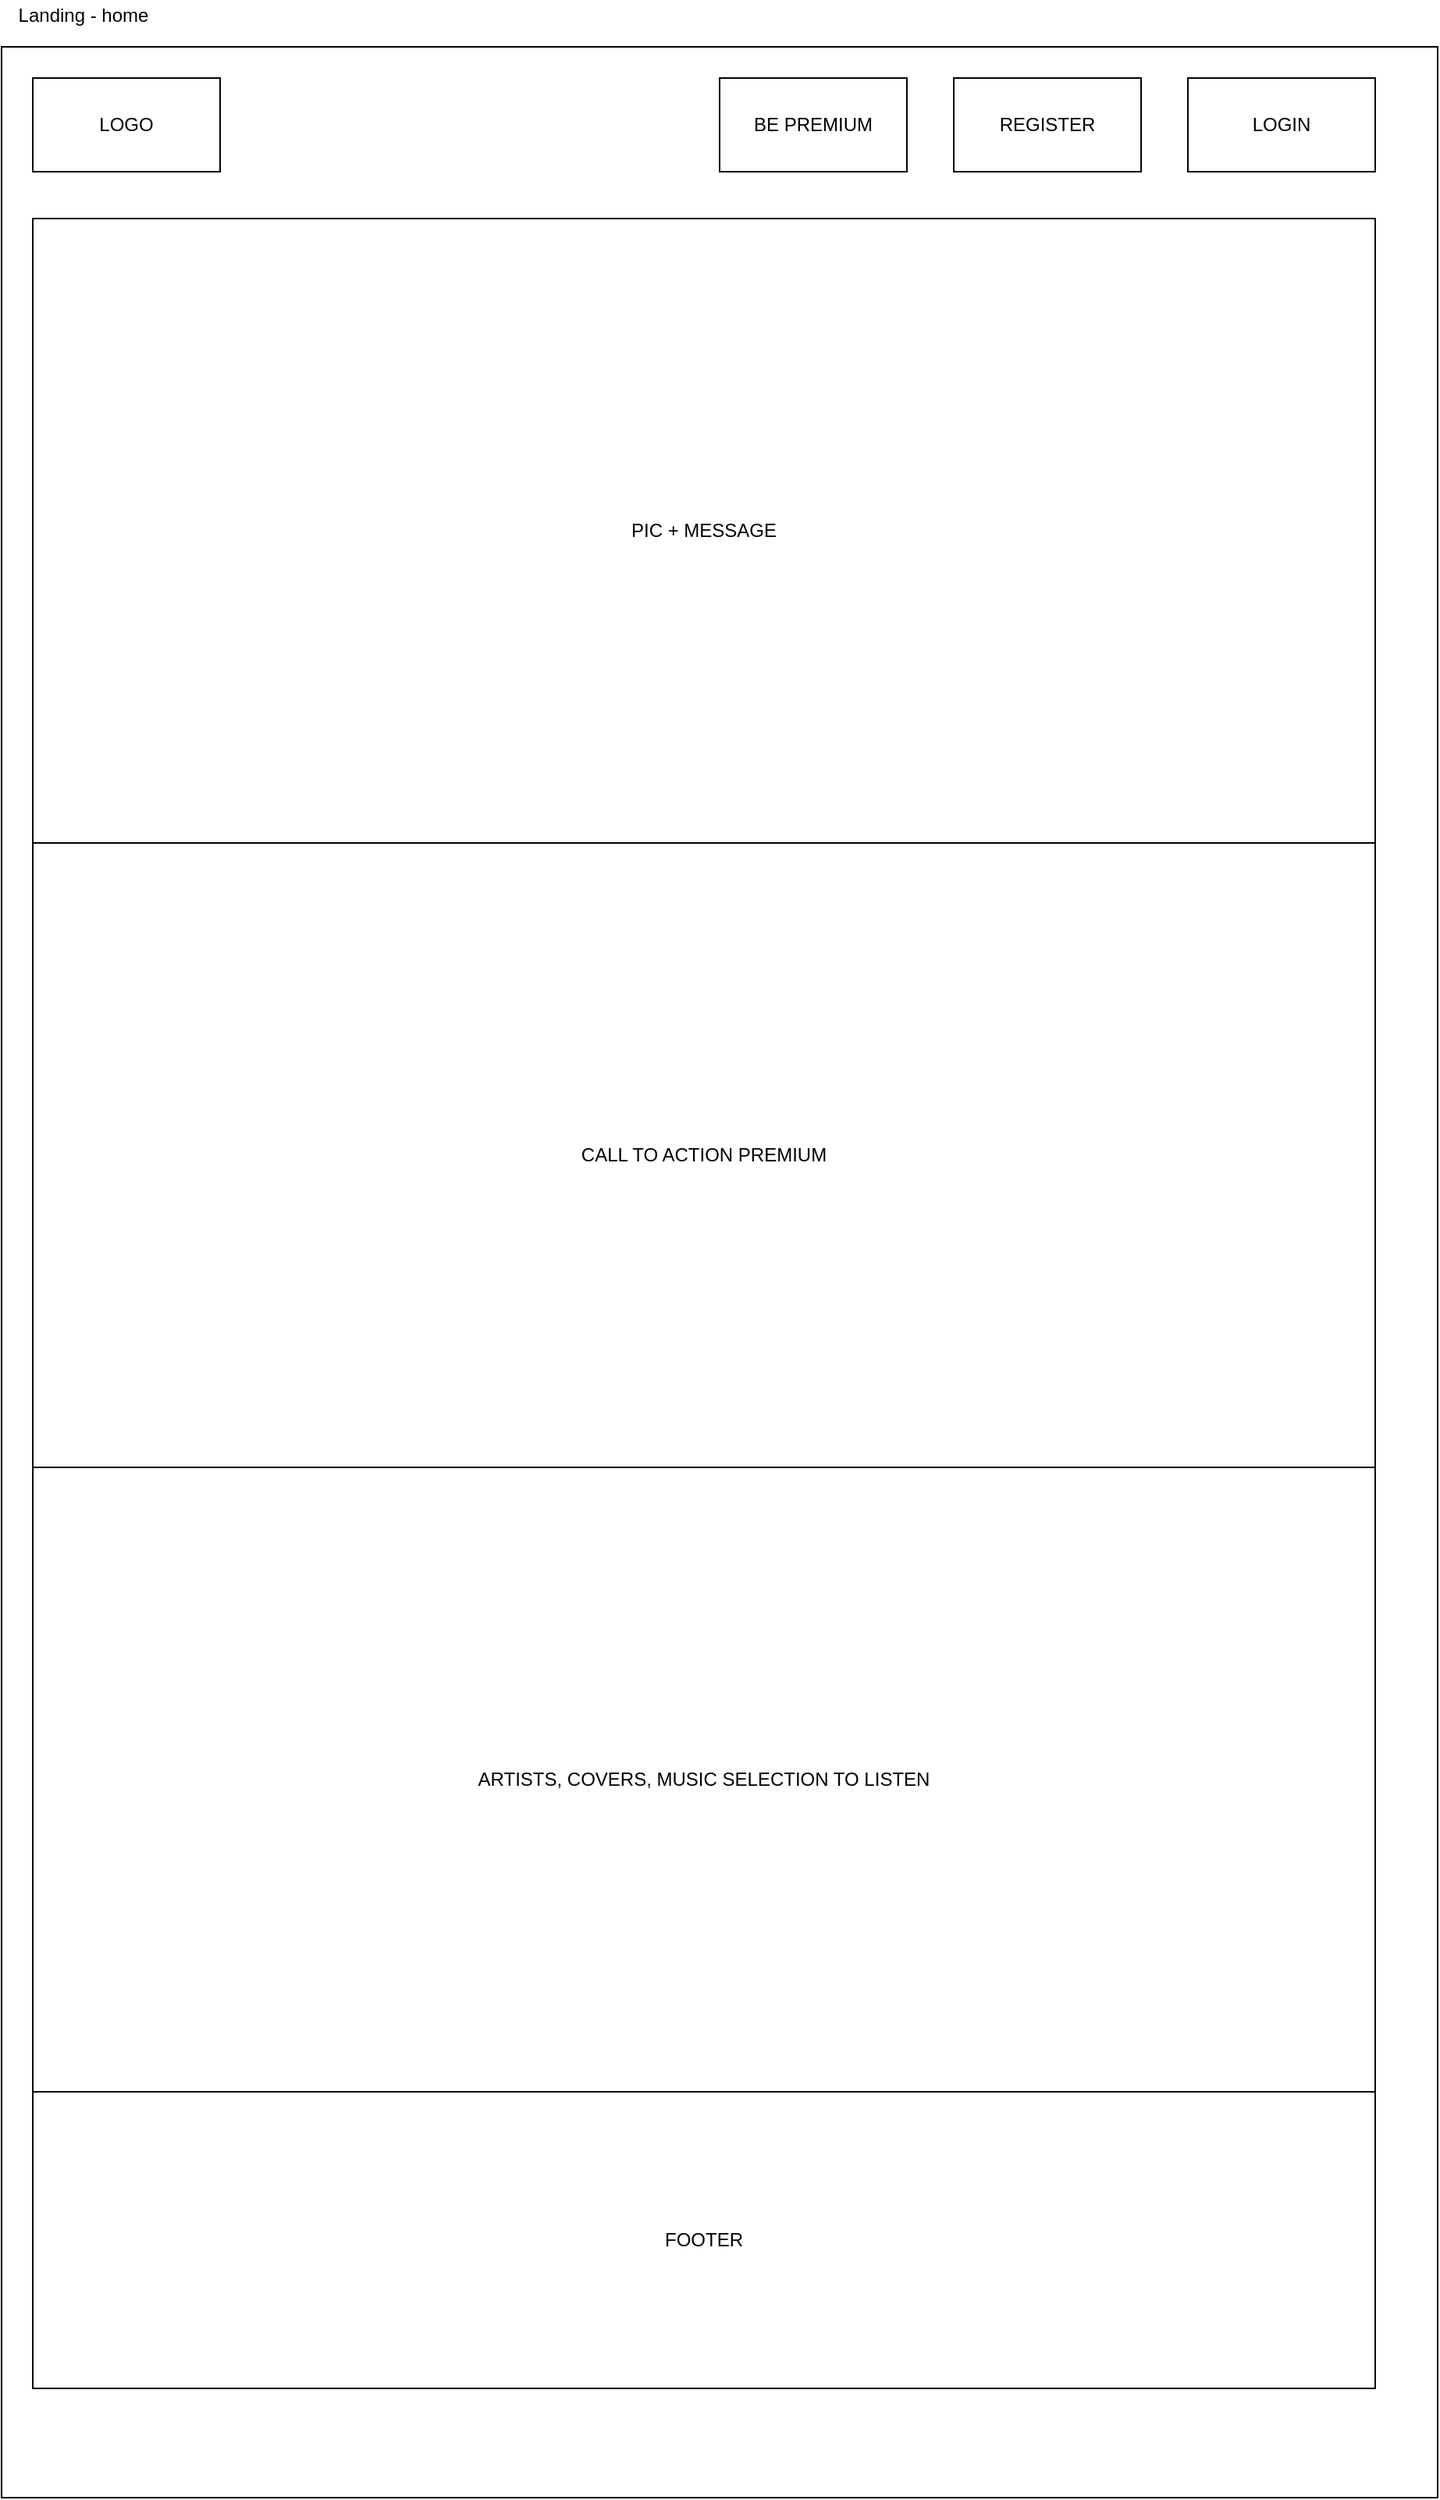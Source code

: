 <mxfile version="13.1.3" pages="2">
    <diagram id="nKSDypYkZ6OJQOILvjj5" name="LANDING - HOME">
        <mxGraphModel dx="1183" dy="564" grid="1" gridSize="10" guides="1" tooltips="1" connect="1" arrows="1" fold="1" page="1" pageScale="1" pageWidth="1169" pageHeight="827" math="0" shadow="0">
            <root>
                <mxCell id="0"/>
                <mxCell id="1" parent="0"/>
                <mxCell id="4DuvsTWNNG5q1uwQA3mI-1" value="" style="rounded=0;whiteSpace=wrap;html=1;" parent="1" vertex="1">
                    <mxGeometry x="120" y="70" width="920" height="1570" as="geometry"/>
                </mxCell>
                <mxCell id="4DuvsTWNNG5q1uwQA3mI-2" value="LOGO" style="rounded=0;whiteSpace=wrap;html=1;" parent="1" vertex="1">
                    <mxGeometry x="140" y="90" width="120" height="60" as="geometry"/>
                </mxCell>
                <mxCell id="4DuvsTWNNG5q1uwQA3mI-3" value="Landing - home" style="text;html=1;strokeColor=none;fillColor=none;align=center;verticalAlign=middle;whiteSpace=wrap;rounded=0;" parent="1" vertex="1">
                    <mxGeometry x="120" y="40" width="105" height="20" as="geometry"/>
                </mxCell>
                <mxCell id="4DuvsTWNNG5q1uwQA3mI-4" value="REGISTER" style="rounded=0;whiteSpace=wrap;html=1;" parent="1" vertex="1">
                    <mxGeometry x="730" y="90" width="120" height="60" as="geometry"/>
                </mxCell>
                <mxCell id="4DuvsTWNNG5q1uwQA3mI-5" value="LOGIN" style="rounded=0;whiteSpace=wrap;html=1;" parent="1" vertex="1">
                    <mxGeometry x="880" y="90" width="120" height="60" as="geometry"/>
                </mxCell>
                <mxCell id="4DuvsTWNNG5q1uwQA3mI-6" value="BE PREMIUM" style="rounded=0;whiteSpace=wrap;html=1;" parent="1" vertex="1">
                    <mxGeometry x="580" y="90" width="120" height="60" as="geometry"/>
                </mxCell>
                <mxCell id="4DuvsTWNNG5q1uwQA3mI-8" value="PIC + MESSAGE" style="rounded=0;whiteSpace=wrap;html=1;" parent="1" vertex="1">
                    <mxGeometry x="140" y="180" width="860" height="400" as="geometry"/>
                </mxCell>
                <mxCell id="4DuvsTWNNG5q1uwQA3mI-9" value="CALL TO ACTION PREMIUM" style="rounded=0;whiteSpace=wrap;html=1;" parent="1" vertex="1">
                    <mxGeometry x="140" y="580" width="860" height="400" as="geometry"/>
                </mxCell>
                <mxCell id="4DuvsTWNNG5q1uwQA3mI-10" value="ARTISTS, COVERS, MUSIC SELECTION TO LISTEN" style="rounded=0;whiteSpace=wrap;html=1;" parent="1" vertex="1">
                    <mxGeometry x="140" y="980" width="860" height="400" as="geometry"/>
                </mxCell>
                <mxCell id="4DuvsTWNNG5q1uwQA3mI-11" value="FOOTER" style="rounded=0;whiteSpace=wrap;html=1;" parent="1" vertex="1">
                    <mxGeometry x="140" y="1380" width="860" height="190" as="geometry"/>
                </mxCell>
            </root>
        </mxGraphModel>
    </diagram>
    <diagram id="ITyGGe6X-QV_rtzOyixy" name="STRUCTURE PAGE">
        <mxGraphModel dx="1183" dy="564" grid="1" gridSize="10" guides="1" tooltips="1" connect="1" arrows="1" fold="1" page="1" pageScale="1" pageWidth="1169" pageHeight="827" math="0" shadow="0">
            <root>
                <mxCell id="mmyzkRnftyPZnPB8oees-0"/>
                <mxCell id="mmyzkRnftyPZnPB8oees-1" parent="mmyzkRnftyPZnPB8oees-0"/>
                <mxCell id="JR9f3xGz_z9KkYxHPw6X-0" value="LANDING - HOME" style="rounded=1;whiteSpace=wrap;html=1;" parent="mmyzkRnftyPZnPB8oees-1" vertex="1">
                    <mxGeometry x="60" y="70" width="230" height="60" as="geometry"/>
                </mxCell>
                <mxCell id="JR9f3xGz_z9KkYxHPw6X-17" value="" style="edgeStyle=elbowEdgeStyle;elbow=horizontal;endArrow=classic;html=1;exitX=0.25;exitY=1;exitDx=0;exitDy=0;" parent="mmyzkRnftyPZnPB8oees-1" source="JR9f3xGz_z9KkYxHPw6X-0" edge="1">
                    <mxGeometry width="50" height="50" relative="1" as="geometry">
                        <mxPoint x="190" y="470" as="sourcePoint"/>
                        <mxPoint x="140" y="210" as="targetPoint"/>
                        <Array as="points">
                            <mxPoint x="113" y="250"/>
                        </Array>
                    </mxGeometry>
                </mxCell>
                <mxCell id="JR9f3xGz_z9KkYxHPw6X-18" value="LOGIN" style="rounded=1;whiteSpace=wrap;html=1;" parent="mmyzkRnftyPZnPB8oees-1" vertex="1">
                    <mxGeometry x="140" y="180" width="150" height="60" as="geometry"/>
                </mxCell>
                <mxCell id="JR9f3xGz_z9KkYxHPw6X-19" value="" style="edgeStyle=elbowEdgeStyle;elbow=horizontal;endArrow=classic;html=1;" parent="mmyzkRnftyPZnPB8oees-1" edge="1">
                    <mxGeometry width="50" height="50" relative="1" as="geometry">
                        <mxPoint x="113" y="140" as="sourcePoint"/>
                        <mxPoint x="140" y="320" as="targetPoint"/>
                        <Array as="points">
                            <mxPoint x="113" y="360"/>
                        </Array>
                    </mxGeometry>
                </mxCell>
                <mxCell id="JR9f3xGz_z9KkYxHPw6X-20" value="REGISTER" style="rounded=1;whiteSpace=wrap;html=1;" parent="mmyzkRnftyPZnPB8oees-1" vertex="1">
                    <mxGeometry x="140" y="290" width="150" height="60" as="geometry"/>
                </mxCell>
                <mxCell id="JR9f3xGz_z9KkYxHPw6X-21" value="" style="edgeStyle=elbowEdgeStyle;elbow=horizontal;endArrow=classic;html=1;" parent="mmyzkRnftyPZnPB8oees-1" edge="1">
                    <mxGeometry width="50" height="50" relative="1" as="geometry">
                        <mxPoint x="113" y="250" as="sourcePoint"/>
                        <mxPoint x="140" y="430" as="targetPoint"/>
                        <Array as="points">
                            <mxPoint x="113" y="470"/>
                        </Array>
                    </mxGeometry>
                </mxCell>
                <mxCell id="JR9f3xGz_z9KkYxHPw6X-22" value="PREMIUM" style="rounded=1;whiteSpace=wrap;html=1;" parent="mmyzkRnftyPZnPB8oees-1" vertex="1">
                    <mxGeometry x="140" y="400" width="150" height="60" as="geometry"/>
                </mxCell>
                <mxCell id="JR9f3xGz_z9KkYxHPw6X-23" value="DISCOVER - LIBRARY" style="rounded=1;whiteSpace=wrap;html=1;" parent="mmyzkRnftyPZnPB8oees-1" vertex="1">
                    <mxGeometry x="420" y="70" width="240" height="60" as="geometry"/>
                </mxCell>
                <mxCell id="JR9f3xGz_z9KkYxHPw6X-24" value="" style="edgeStyle=elbowEdgeStyle;elbow=horizontal;endArrow=classic;html=1;entryX=0;entryY=0.25;entryDx=0;entryDy=0;exitX=1;exitY=0.5;exitDx=0;exitDy=0;" parent="mmyzkRnftyPZnPB8oees-1" source="JR9f3xGz_z9KkYxHPw6X-18" target="JR9f3xGz_z9KkYxHPw6X-23" edge="1">
                    <mxGeometry width="50" height="50" relative="1" as="geometry">
                        <mxPoint x="290" y="230" as="sourcePoint"/>
                        <mxPoint x="340" y="180" as="targetPoint"/>
                        <Array as="points">
                            <mxPoint x="340" y="160"/>
                            <mxPoint x="355" y="210"/>
                        </Array>
                    </mxGeometry>
                </mxCell>
                <mxCell id="JR9f3xGz_z9KkYxHPw6X-25" value="" style="edgeStyle=elbowEdgeStyle;elbow=horizontal;endArrow=classic;html=1;entryX=0;entryY=0.5;entryDx=0;entryDy=0;exitX=1;exitY=0.5;exitDx=0;exitDy=0;" parent="mmyzkRnftyPZnPB8oees-1" source="JR9f3xGz_z9KkYxHPw6X-20" target="JR9f3xGz_z9KkYxHPw6X-23" edge="1">
                    <mxGeometry width="50" height="50" relative="1" as="geometry">
                        <mxPoint x="290" y="220" as="sourcePoint"/>
                        <mxPoint x="420" y="110" as="targetPoint"/>
                        <Array as="points">
                            <mxPoint x="360" y="290"/>
                            <mxPoint x="380" y="160"/>
                        </Array>
                    </mxGeometry>
                </mxCell>
                <mxCell id="JR9f3xGz_z9KkYxHPw6X-26" value="" style="edgeStyle=elbowEdgeStyle;elbow=horizontal;endArrow=classic;html=1;entryX=0;entryY=0.75;entryDx=0;entryDy=0;exitX=1;exitY=0.5;exitDx=0;exitDy=0;" parent="mmyzkRnftyPZnPB8oees-1" source="JR9f3xGz_z9KkYxHPw6X-22" target="JR9f3xGz_z9KkYxHPw6X-23" edge="1">
                    <mxGeometry width="50" height="50" relative="1" as="geometry">
                        <mxPoint x="300" y="330" as="sourcePoint"/>
                        <mxPoint x="430" y="110" as="targetPoint"/>
                        <Array as="points">
                            <mxPoint x="380" y="260"/>
                            <mxPoint x="390" y="170"/>
                        </Array>
                    </mxGeometry>
                </mxCell>
                <mxCell id="JR9f3xGz_z9KkYxHPw6X-27" value="FAVOURITES" style="rounded=1;whiteSpace=wrap;html=1;" parent="mmyzkRnftyPZnPB8oees-1" vertex="1">
                    <mxGeometry x="510" y="520" width="150" height="60" as="geometry"/>
                </mxCell>
                <mxCell id="JR9f3xGz_z9KkYxHPw6X-28" value="" style="edgeStyle=elbowEdgeStyle;elbow=horizontal;endArrow=classic;html=1;exitX=0.25;exitY=1;exitDx=0;exitDy=0;entryX=0;entryY=0.5;entryDx=0;entryDy=0;" parent="mmyzkRnftyPZnPB8oees-1" source="JR9f3xGz_z9KkYxHPw6X-23" target="JR9f3xGz_z9KkYxHPw6X-27" edge="1">
                    <mxGeometry width="50" height="50" relative="1" as="geometry">
                        <mxPoint x="127.5" y="140" as="sourcePoint"/>
                        <mxPoint x="150" y="220" as="targetPoint"/>
                        <Array as="points">
                            <mxPoint x="478" y="180"/>
                        </Array>
                    </mxGeometry>
                </mxCell>
                <mxCell id="JR9f3xGz_z9KkYxHPw6X-31" value="PLAYLISTS" style="rounded=1;whiteSpace=wrap;html=1;" parent="mmyzkRnftyPZnPB8oees-1" vertex="1">
                    <mxGeometry x="510" y="260" width="150" height="60" as="geometry"/>
                </mxCell>
                <mxCell id="JR9f3xGz_z9KkYxHPw6X-32" value="ALBUMS" style="rounded=1;whiteSpace=wrap;html=1;" parent="mmyzkRnftyPZnPB8oees-1" vertex="1">
                    <mxGeometry x="510" y="340" width="150" height="60" as="geometry"/>
                </mxCell>
                <mxCell id="JR9f3xGz_z9KkYxHPw6X-33" value="SONGS" style="rounded=1;whiteSpace=wrap;html=1;" parent="mmyzkRnftyPZnPB8oees-1" vertex="1">
                    <mxGeometry x="510" y="430" width="150" height="60" as="geometry"/>
                </mxCell>
                <mxCell id="JR9f3xGz_z9KkYxHPw6X-34" value="LIBRARY" style="rounded=1;whiteSpace=wrap;html=1;" parent="mmyzkRnftyPZnPB8oees-1" vertex="1">
                    <mxGeometry x="510" y="170" width="150" height="60" as="geometry"/>
                </mxCell>
                <mxCell id="JR9f3xGz_z9KkYxHPw6X-35" value="PROFILE" style="rounded=1;whiteSpace=wrap;html=1;" parent="mmyzkRnftyPZnPB8oees-1" vertex="1">
                    <mxGeometry x="510" y="610" width="150" height="60" as="geometry"/>
                </mxCell>
                <mxCell id="JR9f3xGz_z9KkYxHPw6X-37" value="" style="edgeStyle=elbowEdgeStyle;elbow=horizontal;endArrow=classic;html=1;exitX=0.25;exitY=1;exitDx=0;exitDy=0;entryX=0;entryY=0.5;entryDx=0;entryDy=0;" parent="mmyzkRnftyPZnPB8oees-1" target="JR9f3xGz_z9KkYxHPw6X-35" edge="1">
                    <mxGeometry width="50" height="50" relative="1" as="geometry">
                        <mxPoint x="480" y="130" as="sourcePoint"/>
                        <mxPoint x="510" y="550" as="targetPoint"/>
                        <Array as="points">
                            <mxPoint x="478" y="180"/>
                        </Array>
                    </mxGeometry>
                </mxCell>
                <mxCell id="JR9f3xGz_z9KkYxHPw6X-38" value="" style="edgeStyle=elbowEdgeStyle;elbow=horizontal;endArrow=classic;html=1;entryX=0;entryY=0.5;entryDx=0;entryDy=0;" parent="mmyzkRnftyPZnPB8oees-1" edge="1">
                    <mxGeometry width="50" height="50" relative="1" as="geometry">
                        <mxPoint x="478" y="130" as="sourcePoint"/>
                        <mxPoint x="510" y="460" as="targetPoint"/>
                        <Array as="points">
                            <mxPoint x="478" y="90"/>
                        </Array>
                    </mxGeometry>
                </mxCell>
                <mxCell id="JR9f3xGz_z9KkYxHPw6X-39" value="" style="edgeStyle=elbowEdgeStyle;elbow=horizontal;endArrow=classic;html=1;entryX=0;entryY=0.5;entryDx=0;entryDy=0;" parent="mmyzkRnftyPZnPB8oees-1" edge="1">
                    <mxGeometry width="50" height="50" relative="1" as="geometry">
                        <mxPoint x="478" y="130" as="sourcePoint"/>
                        <mxPoint x="510" y="375" as="targetPoint"/>
                        <Array as="points">
                            <mxPoint x="478" y="5"/>
                        </Array>
                    </mxGeometry>
                </mxCell>
                <mxCell id="JR9f3xGz_z9KkYxHPw6X-40" value="" style="edgeStyle=elbowEdgeStyle;elbow=horizontal;endArrow=classic;html=1;entryX=0;entryY=0.5;entryDx=0;entryDy=0;" parent="mmyzkRnftyPZnPB8oees-1" edge="1">
                    <mxGeometry width="50" height="50" relative="1" as="geometry">
                        <mxPoint x="478" y="130" as="sourcePoint"/>
                        <mxPoint x="510" y="290" as="targetPoint"/>
                        <Array as="points">
                            <mxPoint x="478" y="-80"/>
                        </Array>
                    </mxGeometry>
                </mxCell>
                <mxCell id="JR9f3xGz_z9KkYxHPw6X-41" value="" style="edgeStyle=elbowEdgeStyle;elbow=horizontal;endArrow=classic;html=1;entryX=0;entryY=0.5;entryDx=0;entryDy=0;" parent="mmyzkRnftyPZnPB8oees-1" edge="1">
                    <mxGeometry width="50" height="50" relative="1" as="geometry">
                        <mxPoint x="478" y="130" as="sourcePoint"/>
                        <mxPoint x="510" y="200" as="targetPoint"/>
                        <Array as="points">
                            <mxPoint x="478" y="-170"/>
                        </Array>
                    </mxGeometry>
                </mxCell>
                <mxCell id="JR9f3xGz_z9KkYxHPw6X-42" value="" style="endArrow=classic;html=1;exitX=1;exitY=0.5;exitDx=0;exitDy=0;" parent="mmyzkRnftyPZnPB8oees-1" source="JR9f3xGz_z9KkYxHPw6X-35" edge="1">
                    <mxGeometry width="50" height="50" relative="1" as="geometry">
                        <mxPoint x="750" y="710" as="sourcePoint"/>
                        <mxPoint x="760" y="640" as="targetPoint"/>
                    </mxGeometry>
                </mxCell>
                <mxCell id="JR9f3xGz_z9KkYxHPw6X-43" value="EDIT PROFILE" style="rounded=1;whiteSpace=wrap;html=1;" parent="mmyzkRnftyPZnPB8oees-1" vertex="1">
                    <mxGeometry x="760" y="610" width="150" height="60" as="geometry"/>
                </mxCell>
                <mxCell id="JR9f3xGz_z9KkYxHPw6X-44" value="LOG OUT" style="rounded=1;whiteSpace=wrap;html=1;" parent="mmyzkRnftyPZnPB8oees-1" vertex="1">
                    <mxGeometry x="760" y="710" width="150" height="60" as="geometry"/>
                </mxCell>
                <mxCell id="JR9f3xGz_z9KkYxHPw6X-45" value="" style="edgeStyle=elbowEdgeStyle;elbow=vertical;endArrow=classic;html=1;entryX=0.5;entryY=0;entryDx=0;entryDy=0;" parent="mmyzkRnftyPZnPB8oees-1" source="JR9f3xGz_z9KkYxHPw6X-35" target="JR9f3xGz_z9KkYxHPw6X-44" edge="1">
                    <mxGeometry width="50" height="50" relative="1" as="geometry">
                        <mxPoint x="620" y="680" as="sourcePoint"/>
                        <mxPoint x="720" y="730" as="targetPoint"/>
                    </mxGeometry>
                </mxCell>
                <mxCell id="JR9f3xGz_z9KkYxHPw6X-46" value="" style="edgeStyle=elbowEdgeStyle;elbow=horizontal;endArrow=classic;html=1;entryX=-0.006;entryY=0.631;entryDx=0;entryDy=0;entryPerimeter=0;exitX=0;exitY=0.5;exitDx=0;exitDy=0;" parent="mmyzkRnftyPZnPB8oees-1" source="JR9f3xGz_z9KkYxHPw6X-44" target="JR9f3xGz_z9KkYxHPw6X-0" edge="1">
                    <mxGeometry width="50" height="50" relative="1" as="geometry">
                        <mxPoint x="750" y="740" as="sourcePoint"/>
                        <mxPoint x="330" y="680" as="targetPoint"/>
                        <Array as="points">
                            <mxPoint x="30" y="430"/>
                        </Array>
                    </mxGeometry>
                </mxCell>
                <mxCell id="JR9f3xGz_z9KkYxHPw6X-47" value="DELETE ACCOUNT" style="rounded=1;whiteSpace=wrap;html=1;" parent="mmyzkRnftyPZnPB8oees-1" vertex="1">
                    <mxGeometry x="940" y="767" width="150" height="60" as="geometry"/>
                </mxCell>
                <mxCell id="JR9f3xGz_z9KkYxHPw6X-48" value="" style="edgeStyle=elbowEdgeStyle;elbow=vertical;endArrow=classic;html=1;entryX=0.5;entryY=0;entryDx=0;entryDy=0;exitX=1;exitY=0.5;exitDx=0;exitDy=0;" parent="mmyzkRnftyPZnPB8oees-1" source="JR9f3xGz_z9KkYxHPw6X-43" target="JR9f3xGz_z9KkYxHPw6X-47" edge="1">
                    <mxGeometry width="50" height="50" relative="1" as="geometry">
                        <mxPoint x="780" y="670" as="sourcePoint"/>
                        <mxPoint x="1030" y="710" as="targetPoint"/>
                        <Array as="points">
                            <mxPoint x="970" y="640"/>
                        </Array>
                    </mxGeometry>
                </mxCell>
                <mxCell id="JR9f3xGz_z9KkYxHPw6X-49" value="" style="edgeStyle=elbowEdgeStyle;elbow=horizontal;endArrow=classic;html=1;exitX=0;exitY=0.5;exitDx=0;exitDy=0;" parent="mmyzkRnftyPZnPB8oees-1" source="JR9f3xGz_z9KkYxHPw6X-47" edge="1">
                    <mxGeometry width="50" height="50" relative="1" as="geometry">
                        <mxPoint x="930" y="800" as="sourcePoint"/>
                        <mxPoint x="59" y="80" as="targetPoint"/>
                        <Array as="points">
                            <mxPoint x="20" y="490"/>
                        </Array>
                    </mxGeometry>
                </mxCell>
            </root>
        </mxGraphModel>
    </diagram>
</mxfile>